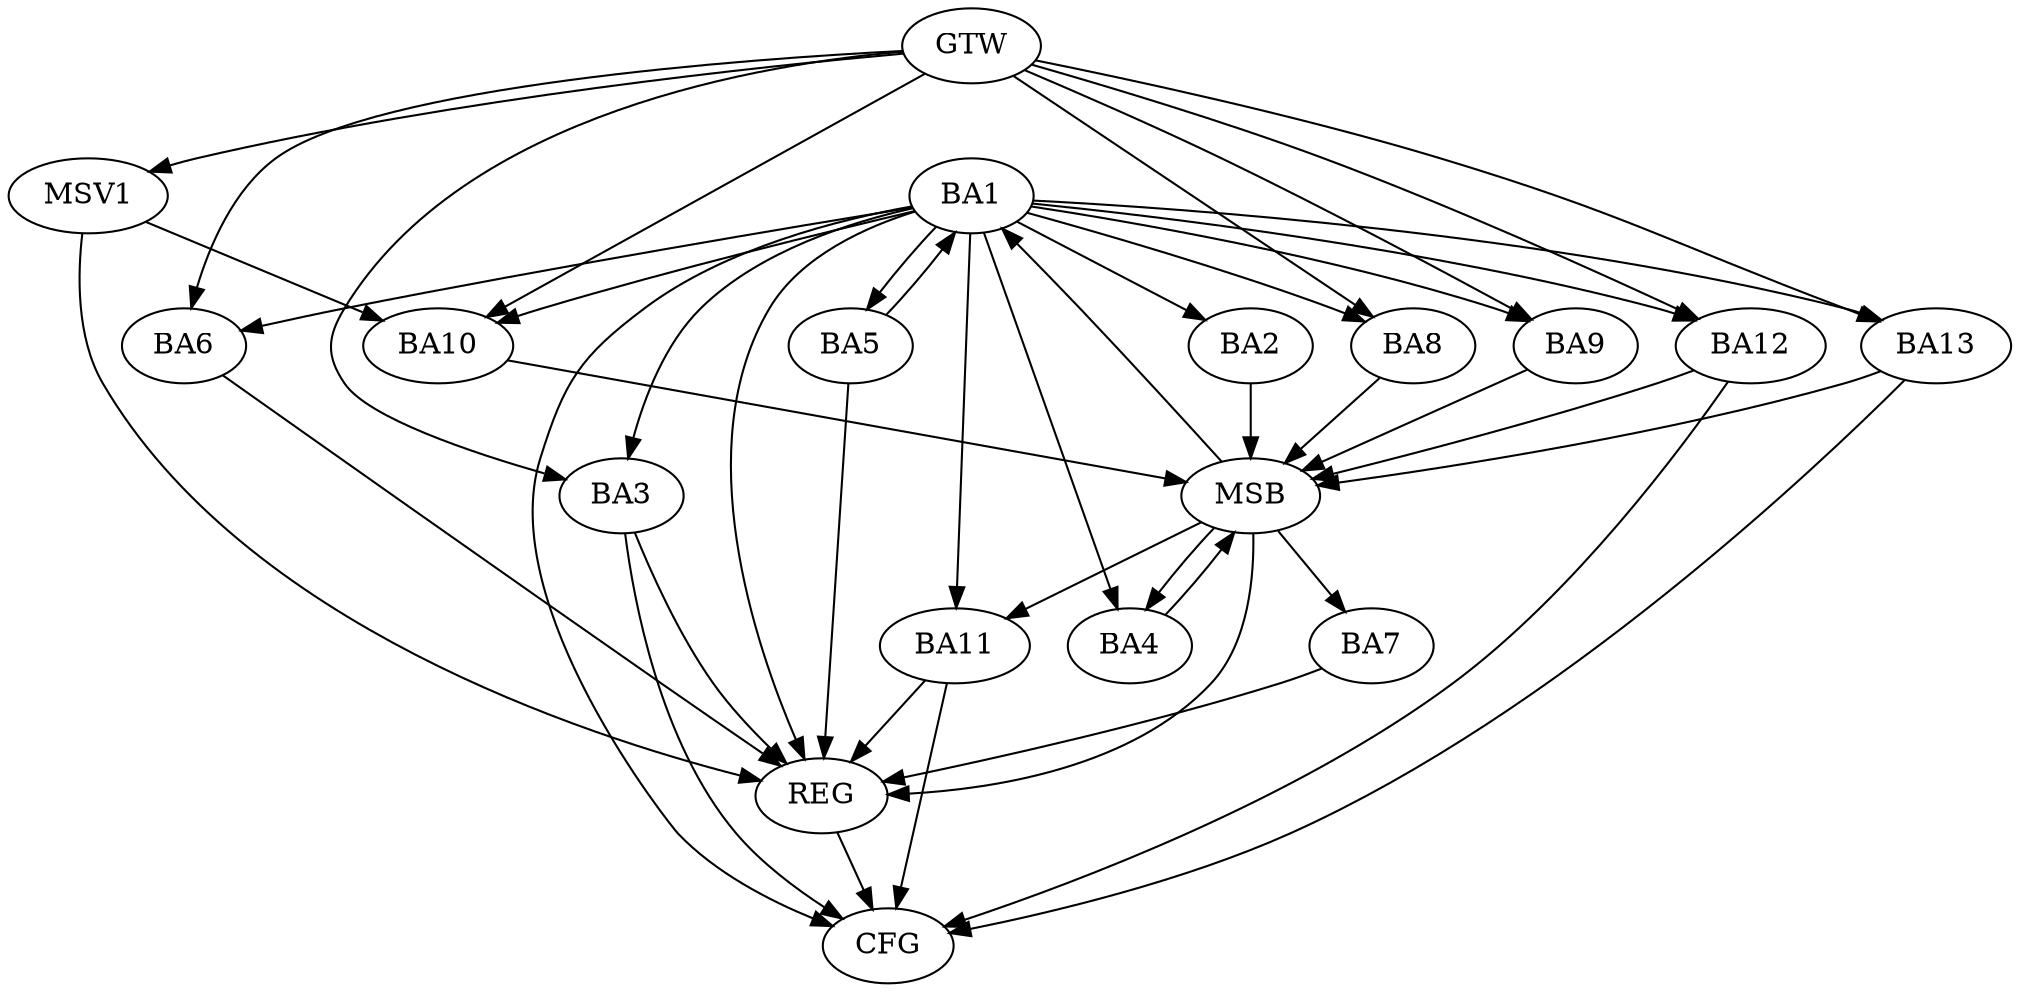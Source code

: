 strict digraph G {
  BA1 [ label="BA1" ];
  BA2 [ label="BA2" ];
  BA3 [ label="BA3" ];
  BA4 [ label="BA4" ];
  BA5 [ label="BA5" ];
  BA6 [ label="BA6" ];
  BA7 [ label="BA7" ];
  BA8 [ label="BA8" ];
  BA9 [ label="BA9" ];
  BA10 [ label="BA10" ];
  BA11 [ label="BA11" ];
  BA12 [ label="BA12" ];
  BA13 [ label="BA13" ];
  GTW [ label="GTW" ];
  REG [ label="REG" ];
  MSB [ label="MSB" ];
  CFG [ label="CFG" ];
  MSV1 [ label="MSV1" ];
  BA1 -> BA2;
  BA5 -> BA1;
  GTW -> BA3;
  GTW -> BA6;
  GTW -> BA8;
  GTW -> BA9;
  GTW -> BA10;
  GTW -> BA12;
  GTW -> BA13;
  BA1 -> REG;
  BA3 -> REG;
  BA5 -> REG;
  BA6 -> REG;
  BA7 -> REG;
  BA11 -> REG;
  BA2 -> MSB;
  MSB -> BA1;
  MSB -> REG;
  BA4 -> MSB;
  BA8 -> MSB;
  MSB -> BA4;
  BA9 -> MSB;
  MSB -> BA7;
  BA10 -> MSB;
  BA12 -> MSB;
  BA13 -> MSB;
  MSB -> BA11;
  BA13 -> CFG;
  BA12 -> CFG;
  BA3 -> CFG;
  BA1 -> CFG;
  BA11 -> CFG;
  REG -> CFG;
  BA1 -> BA3;
  BA1 -> BA11;
  BA1 -> BA10;
  BA1 -> BA4;
  BA1 -> BA8;
  BA1 -> BA5;
  BA1 -> BA12;
  BA1 -> BA13;
  BA1 -> BA6;
  BA1 -> BA9;
  MSV1 -> BA10;
  GTW -> MSV1;
  MSV1 -> REG;
}
